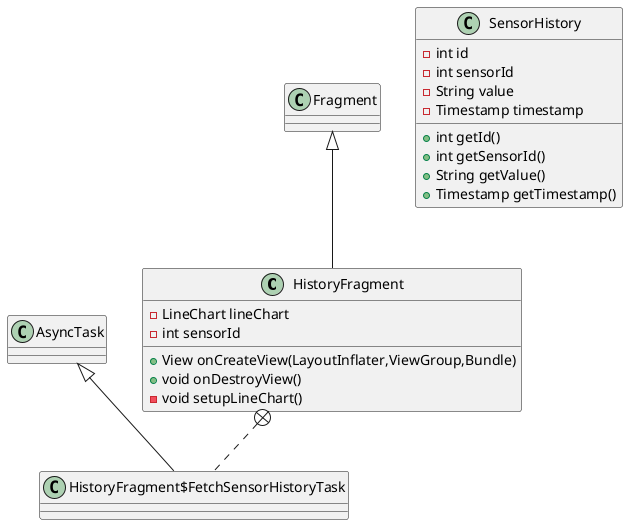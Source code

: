@startuml
class HistoryFragment {
- LineChart lineChart
- int sensorId
+ View onCreateView(LayoutInflater,ViewGroup,Bundle)
+ void onDestroyView()
- void setupLineChart()
}


class HistoryFragment$FetchSensorHistoryTask {
}
class SensorHistory {
- int id
- int sensorId
- String value
- Timestamp timestamp
+ int getId()
+ int getSensorId()
+ String getValue()
+ Timestamp getTimestamp()
}




Fragment <|-- HistoryFragment
HistoryFragment +.. HistoryFragment$FetchSensorHistoryTask
AsyncTask <|-- HistoryFragment$FetchSensorHistoryTask
@enduml